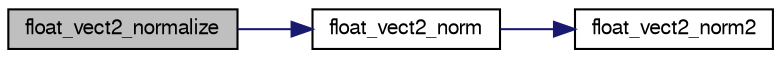 digraph "float_vect2_normalize"
{
  edge [fontname="FreeSans",fontsize="10",labelfontname="FreeSans",labelfontsize="10"];
  node [fontname="FreeSans",fontsize="10",shape=record];
  rankdir="LR";
  Node1 [label="float_vect2_normalize",height=0.2,width=0.4,color="black", fillcolor="grey75", style="filled", fontcolor="black"];
  Node1 -> Node2 [color="midnightblue",fontsize="10",style="solid",fontname="FreeSans"];
  Node2 [label="float_vect2_norm",height=0.2,width=0.4,color="black", fillcolor="white", style="filled",URL="$group__math__algebra__float.html#gaa582daa9c1806cc8bfe7638a54a198da"];
  Node2 -> Node3 [color="midnightblue",fontsize="10",style="solid",fontname="FreeSans"];
  Node3 [label="float_vect2_norm2",height=0.2,width=0.4,color="black", fillcolor="white", style="filled",URL="$group__math__algebra__float.html#ga1625b9e38f01ac161fa80555647c77d8"];
}
